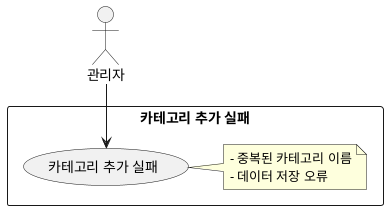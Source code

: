 @startuml
actor "관리자" as Admin

rectangle "카테고리 추가 실패" {
  usecase "카테고리 추가 실패" as UC3_1_failure
  note right
  - 중복된 카테고리 이름
  - 데이터 저장 오류
  end note
}

Admin --> UC3_1_failure
@enduml
